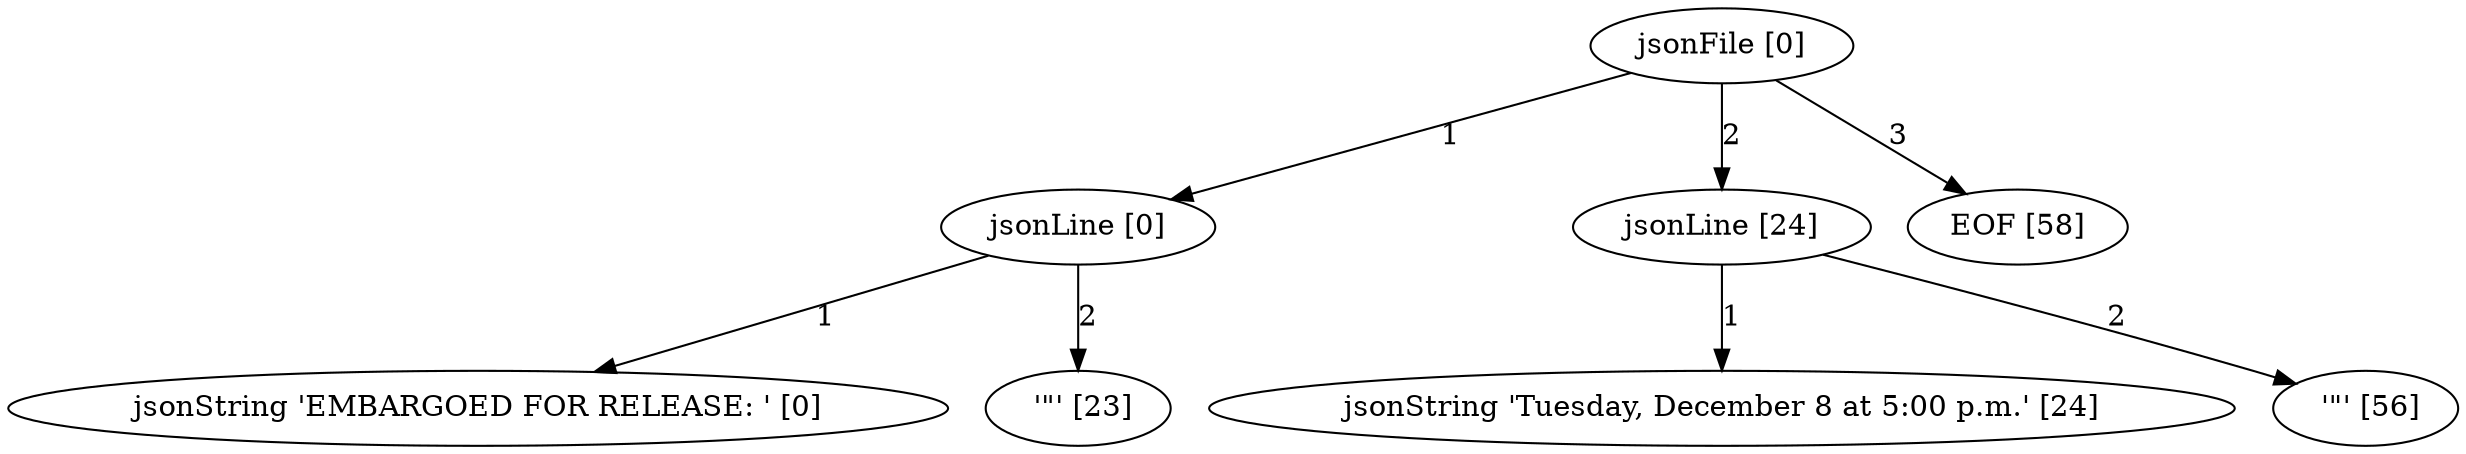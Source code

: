 digraph arpeggio_graph {
139803506174272 [label="jsonFile [0]"];
139803506174272->139803506475176 [label="1"]

139803506475176 [label="jsonLine [0]"];
139803506475176->139803506168528 [label="1"]

139803506168528 [label="jsonString 'EMBARGOED FOR RELEASE: ' [0]"];
139803506475176->139803506168400 [label="2"]

139803506168400 [label=" '\"' [23]"];
139803506174272->139803506174184 [label="2"]

139803506174184 [label="jsonLine [24]"];
139803506174184->139803506168912 [label="1"]

139803506168912 [label="jsonString 'Tuesday, December 8 at 5:00 p.m.' [24]"];
139803506174184->139803506168720 [label="2"]

139803506168720 [label=" '\"' [56]"];
139803506174272->139803506168976 [label="3"]

139803506168976 [label="EOF [58]"];
}